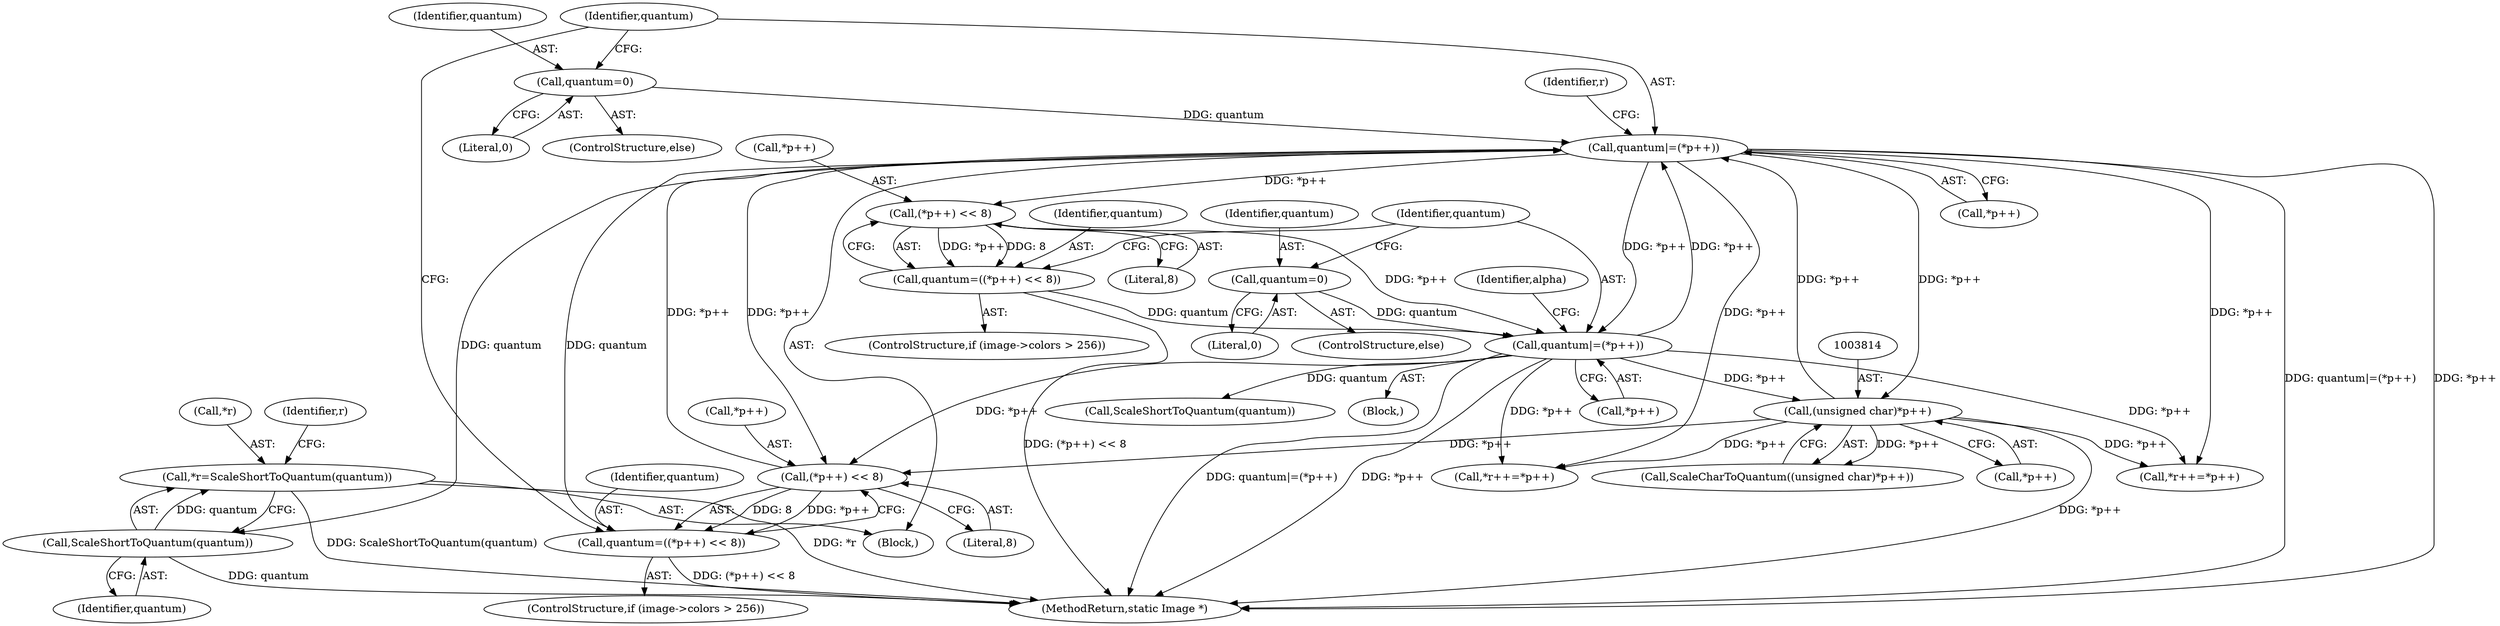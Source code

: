 digraph "0_ImageMagick_8ca35831e91c3db8c6d281d09b605001003bec08@pointer" {
"1003898" [label="(Call,*r=ScaleShortToQuantum(quantum))"];
"1003901" [label="(Call,ScaleShortToQuantum(quantum))"];
"1003893" [label="(Call,quantum|=(*p++))"];
"1003882" [label="(Call,quantum=((*p++) << 8))"];
"1003884" [label="(Call,(*p++) << 8)"];
"1003927" [label="(Call,quantum|=(*p++))"];
"1003916" [label="(Call,quantum=((*p++) << 8))"];
"1003918" [label="(Call,(*p++) << 8)"];
"1003924" [label="(Call,quantum=0)"];
"1003813" [label="(Call,(unsigned char)*p++)"];
"1003890" [label="(Call,quantum=0)"];
"1003883" [label="(Identifier,quantum)"];
"1003876" [label="(ControlStructure,if (image->colors > 256))"];
"1003929" [label="(Call,*p++)"];
"1003893" [label="(Call,quantum|=(*p++))"];
"1003888" [label="(Literal,8)"];
"1005492" [label="(MethodReturn,static Image *)"];
"1003898" [label="(Call,*r=ScaleShortToQuantum(quantum))"];
"1003904" [label="(Identifier,r)"];
"1003889" [label="(ControlStructure,else)"];
"1003874" [label="(Block,)"];
"1003926" [label="(Literal,0)"];
"1003891" [label="(Identifier,quantum)"];
"1003934" [label="(Call,ScaleShortToQuantum(quantum))"];
"1003894" [label="(Identifier,quantum)"];
"1003849" [label="(Call,*r++=*p++)"];
"1003892" [label="(Literal,0)"];
"1003899" [label="(Call,*r)"];
"1003917" [label="(Identifier,quantum)"];
"1003900" [label="(Identifier,r)"];
"1003815" [label="(Call,*p++)"];
"1003924" [label="(Call,quantum=0)"];
"1003902" [label="(Identifier,quantum)"];
"1003813" [label="(Call,(unsigned char)*p++)"];
"1003922" [label="(Literal,8)"];
"1003923" [label="(ControlStructure,else)"];
"1003933" [label="(Identifier,alpha)"];
"1003890" [label="(Call,quantum=0)"];
"1003885" [label="(Call,*p++)"];
"1003918" [label="(Call,(*p++) << 8)"];
"1003925" [label="(Identifier,quantum)"];
"1003919" [label="(Call,*p++)"];
"1003901" [label="(Call,ScaleShortToQuantum(quantum))"];
"1003909" [label="(Block,)"];
"1003916" [label="(Call,quantum=((*p++) << 8))"];
"1003812" [label="(Call,ScaleCharToQuantum((unsigned char)*p++))"];
"1003895" [label="(Call,*p++)"];
"1003910" [label="(ControlStructure,if (image->colors > 256))"];
"1003884" [label="(Call,(*p++) << 8)"];
"1003882" [label="(Call,quantum=((*p++) << 8))"];
"1003927" [label="(Call,quantum|=(*p++))"];
"1003803" [label="(Call,*r++=*p++)"];
"1003928" [label="(Identifier,quantum)"];
"1003898" -> "1003874"  [label="AST: "];
"1003898" -> "1003901"  [label="CFG: "];
"1003899" -> "1003898"  [label="AST: "];
"1003901" -> "1003898"  [label="AST: "];
"1003904" -> "1003898"  [label="CFG: "];
"1003898" -> "1005492"  [label="DDG: *r"];
"1003898" -> "1005492"  [label="DDG: ScaleShortToQuantum(quantum)"];
"1003901" -> "1003898"  [label="DDG: quantum"];
"1003901" -> "1003902"  [label="CFG: "];
"1003902" -> "1003901"  [label="AST: "];
"1003901" -> "1005492"  [label="DDG: quantum"];
"1003893" -> "1003901"  [label="DDG: quantum"];
"1003893" -> "1003874"  [label="AST: "];
"1003893" -> "1003895"  [label="CFG: "];
"1003894" -> "1003893"  [label="AST: "];
"1003895" -> "1003893"  [label="AST: "];
"1003900" -> "1003893"  [label="CFG: "];
"1003893" -> "1005492"  [label="DDG: quantum|=(*p++)"];
"1003893" -> "1005492"  [label="DDG: *p++"];
"1003893" -> "1003803"  [label="DDG: *p++"];
"1003893" -> "1003813"  [label="DDG: *p++"];
"1003893" -> "1003849"  [label="DDG: *p++"];
"1003893" -> "1003884"  [label="DDG: *p++"];
"1003882" -> "1003893"  [label="DDG: quantum"];
"1003890" -> "1003893"  [label="DDG: quantum"];
"1003884" -> "1003893"  [label="DDG: *p++"];
"1003927" -> "1003893"  [label="DDG: *p++"];
"1003813" -> "1003893"  [label="DDG: *p++"];
"1003893" -> "1003918"  [label="DDG: *p++"];
"1003893" -> "1003927"  [label="DDG: *p++"];
"1003882" -> "1003876"  [label="AST: "];
"1003882" -> "1003884"  [label="CFG: "];
"1003883" -> "1003882"  [label="AST: "];
"1003884" -> "1003882"  [label="AST: "];
"1003894" -> "1003882"  [label="CFG: "];
"1003882" -> "1005492"  [label="DDG: (*p++) << 8"];
"1003884" -> "1003882"  [label="DDG: *p++"];
"1003884" -> "1003882"  [label="DDG: 8"];
"1003884" -> "1003888"  [label="CFG: "];
"1003885" -> "1003884"  [label="AST: "];
"1003888" -> "1003884"  [label="AST: "];
"1003927" -> "1003884"  [label="DDG: *p++"];
"1003813" -> "1003884"  [label="DDG: *p++"];
"1003927" -> "1003909"  [label="AST: "];
"1003927" -> "1003929"  [label="CFG: "];
"1003928" -> "1003927"  [label="AST: "];
"1003929" -> "1003927"  [label="AST: "];
"1003933" -> "1003927"  [label="CFG: "];
"1003927" -> "1005492"  [label="DDG: quantum|=(*p++)"];
"1003927" -> "1005492"  [label="DDG: *p++"];
"1003927" -> "1003803"  [label="DDG: *p++"];
"1003927" -> "1003813"  [label="DDG: *p++"];
"1003927" -> "1003849"  [label="DDG: *p++"];
"1003916" -> "1003927"  [label="DDG: quantum"];
"1003924" -> "1003927"  [label="DDG: quantum"];
"1003918" -> "1003927"  [label="DDG: *p++"];
"1003927" -> "1003934"  [label="DDG: quantum"];
"1003916" -> "1003910"  [label="AST: "];
"1003916" -> "1003918"  [label="CFG: "];
"1003917" -> "1003916"  [label="AST: "];
"1003918" -> "1003916"  [label="AST: "];
"1003928" -> "1003916"  [label="CFG: "];
"1003916" -> "1005492"  [label="DDG: (*p++) << 8"];
"1003918" -> "1003916"  [label="DDG: *p++"];
"1003918" -> "1003916"  [label="DDG: 8"];
"1003918" -> "1003922"  [label="CFG: "];
"1003919" -> "1003918"  [label="AST: "];
"1003922" -> "1003918"  [label="AST: "];
"1003924" -> "1003923"  [label="AST: "];
"1003924" -> "1003926"  [label="CFG: "];
"1003925" -> "1003924"  [label="AST: "];
"1003926" -> "1003924"  [label="AST: "];
"1003928" -> "1003924"  [label="CFG: "];
"1003813" -> "1003812"  [label="AST: "];
"1003813" -> "1003815"  [label="CFG: "];
"1003814" -> "1003813"  [label="AST: "];
"1003815" -> "1003813"  [label="AST: "];
"1003812" -> "1003813"  [label="CFG: "];
"1003813" -> "1005492"  [label="DDG: *p++"];
"1003813" -> "1003803"  [label="DDG: *p++"];
"1003813" -> "1003812"  [label="DDG: *p++"];
"1003813" -> "1003849"  [label="DDG: *p++"];
"1003890" -> "1003889"  [label="AST: "];
"1003890" -> "1003892"  [label="CFG: "];
"1003891" -> "1003890"  [label="AST: "];
"1003892" -> "1003890"  [label="AST: "];
"1003894" -> "1003890"  [label="CFG: "];
}

